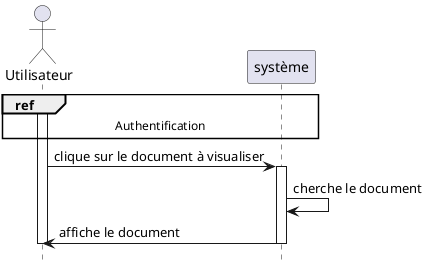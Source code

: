 @startuml preview_document

hide footbox


actor "Utilisateur" as user
participant "système" as system


ref over user, system : Authentification
activate user
user -> system : clique sur le document à visualiser
activate system
system -> system : cherche le document
system -> user : affiche le document

deactivate system
deactivate user